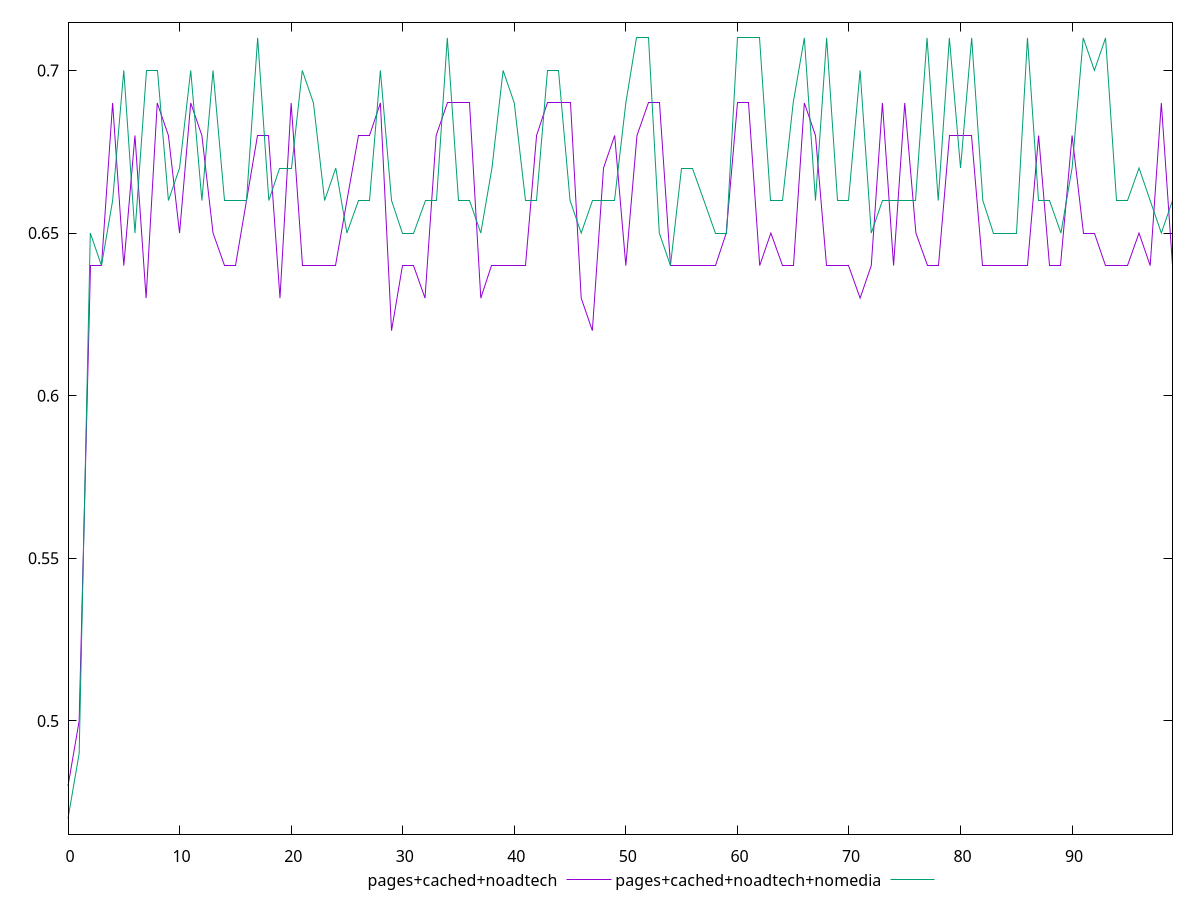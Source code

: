 reset

$pagesCachedNoadtech <<EOF
0 0.48
1 0.5
2 0.64
3 0.64
4 0.69
5 0.64
6 0.68
7 0.63
8 0.69
9 0.68
10 0.65
11 0.69
12 0.68
13 0.65
14 0.64
15 0.64
16 0.66
17 0.68
18 0.68
19 0.63
20 0.69
21 0.64
22 0.64
23 0.64
24 0.64
25 0.66
26 0.68
27 0.68
28 0.69
29 0.62
30 0.64
31 0.64
32 0.63
33 0.68
34 0.69
35 0.69
36 0.69
37 0.63
38 0.64
39 0.64
40 0.64
41 0.64
42 0.68
43 0.69
44 0.69
45 0.69
46 0.63
47 0.62
48 0.67
49 0.68
50 0.64
51 0.68
52 0.69
53 0.69
54 0.64
55 0.64
56 0.64
57 0.64
58 0.64
59 0.65
60 0.69
61 0.69
62 0.64
63 0.65
64 0.64
65 0.64
66 0.69
67 0.68
68 0.64
69 0.64
70 0.64
71 0.63
72 0.64
73 0.69
74 0.64
75 0.69
76 0.65
77 0.64
78 0.64
79 0.68
80 0.68
81 0.68
82 0.64
83 0.64
84 0.64
85 0.64
86 0.64
87 0.68
88 0.64
89 0.64
90 0.68
91 0.65
92 0.65
93 0.64
94 0.64
95 0.64
96 0.65
97 0.64
98 0.69
99 0.64
EOF

$pagesCachedNoadtechNomedia <<EOF
0 0.47
1 0.49
2 0.65
3 0.64
4 0.66
5 0.7
6 0.65
7 0.7
8 0.7
9 0.66
10 0.67
11 0.7
12 0.66
13 0.7
14 0.66
15 0.66
16 0.66
17 0.71
18 0.66
19 0.67
20 0.67
21 0.7
22 0.69
23 0.66
24 0.67
25 0.65
26 0.66
27 0.66
28 0.7
29 0.66
30 0.65
31 0.65
32 0.66
33 0.66
34 0.71
35 0.66
36 0.66
37 0.65
38 0.67
39 0.7
40 0.69
41 0.66
42 0.66
43 0.7
44 0.7
45 0.66
46 0.65
47 0.66
48 0.66
49 0.66
50 0.69
51 0.71
52 0.71
53 0.65
54 0.64
55 0.67
56 0.67
57 0.66
58 0.65
59 0.65
60 0.71
61 0.71
62 0.71
63 0.66
64 0.66
65 0.69
66 0.71
67 0.66
68 0.71
69 0.66
70 0.66
71 0.7
72 0.65
73 0.66
74 0.66
75 0.66
76 0.66
77 0.71
78 0.66
79 0.71
80 0.67
81 0.71
82 0.66
83 0.65
84 0.65
85 0.65
86 0.71
87 0.66
88 0.66
89 0.65
90 0.67
91 0.71
92 0.7
93 0.71
94 0.66
95 0.66
96 0.67
97 0.66
98 0.65
99 0.66
EOF

set key outside below
set xrange [0:99]
set yrange [0.46519999999999995:0.7148]
set trange [0.46519999999999995:0.7148]
set terminal svg size 640, 520 enhanced background rgb 'white'
set output "report_00017_2021-02-10T15-08-03.406Z/meta/score/comparison/line/2_vs_3.svg"

plot $pagesCachedNoadtech title "pages+cached+noadtech" with line, \
     $pagesCachedNoadtechNomedia title "pages+cached+noadtech+nomedia" with line

reset
